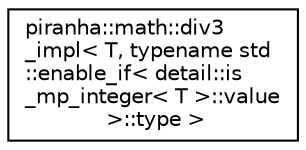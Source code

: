 digraph "Graphical Class Hierarchy"
{
  edge [fontname="Helvetica",fontsize="10",labelfontname="Helvetica",labelfontsize="10"];
  node [fontname="Helvetica",fontsize="10",shape=record];
  rankdir="LR";
  Node0 [label="piranha::math::div3\l_impl\< T, typename std\l::enable_if\< detail::is\l_mp_integer\< T \>::value\l \>::type \>",height=0.2,width=0.4,color="black", fillcolor="white", style="filled",URL="$structpiranha_1_1math_1_1div3__impl_3_01_t_00_01typename_01std_1_1enable__if_3_01detail_1_1is__m694d472f81f7a456291047e154094199.html",tooltip="Specialisation of the piranha::math::div3() functor for piranha::mp_integer. "];
}
